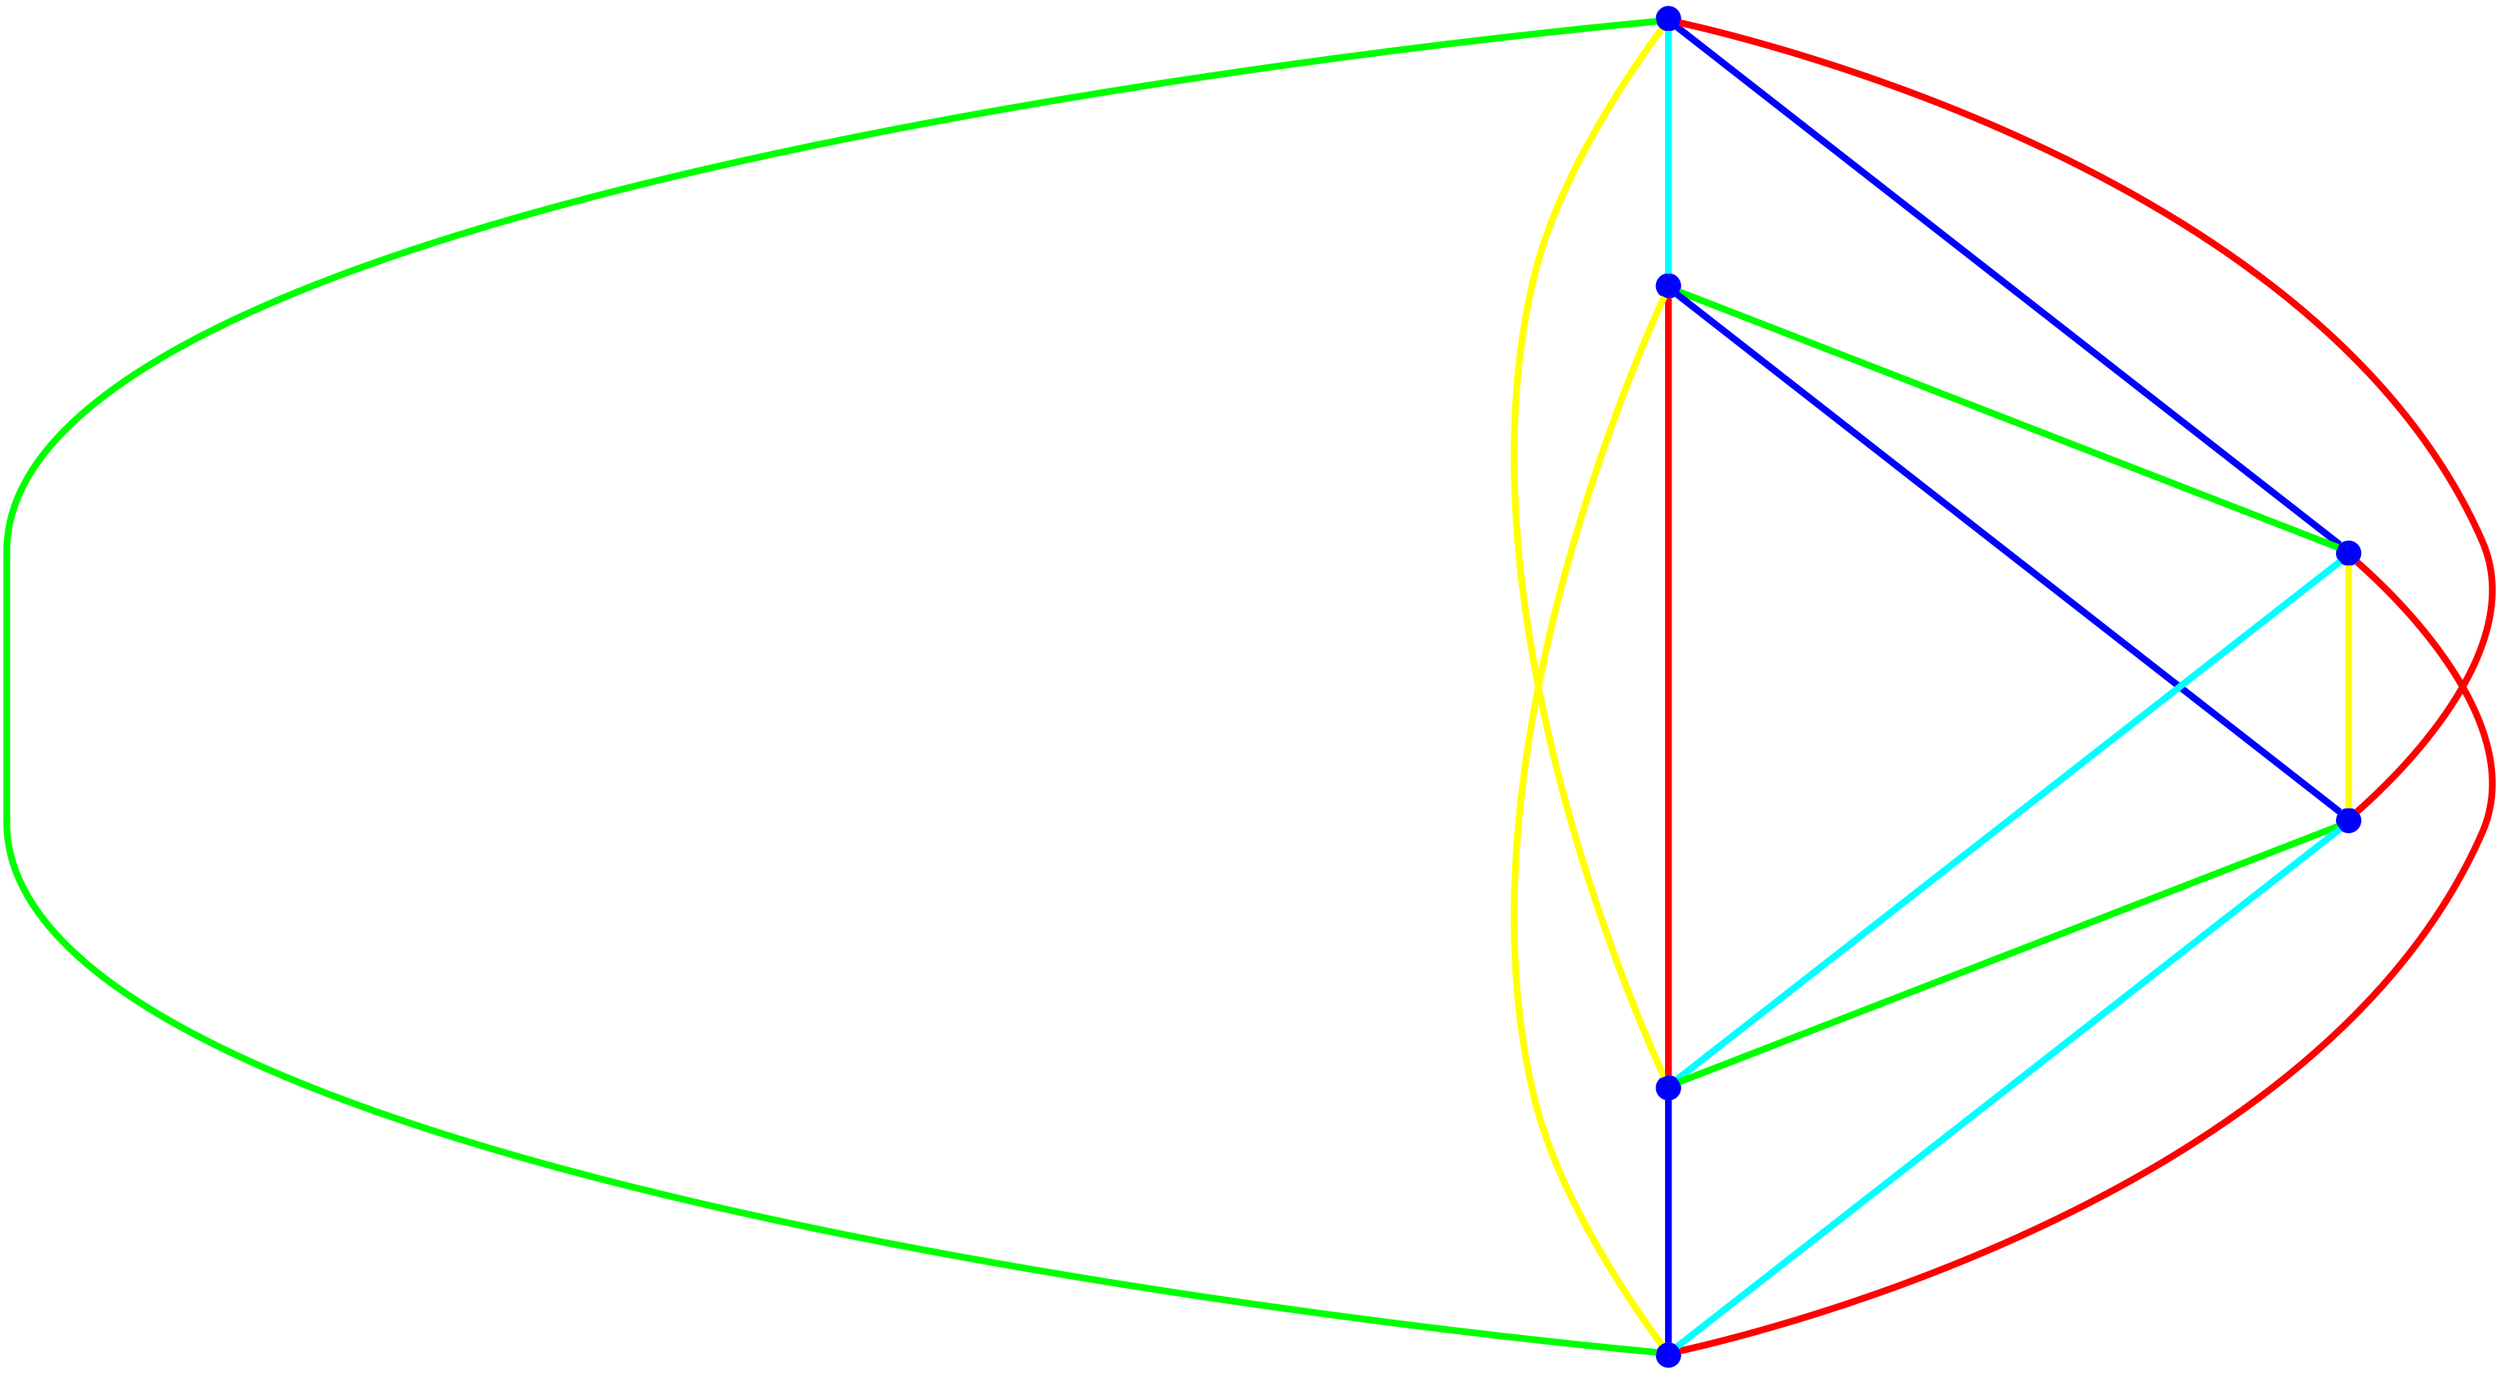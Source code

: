 graph {
ranksep=2
nodesep=2
node [label="" shape=circle style=filled fixedsize=true color=blue fillcolor=blue width=0.2];
"1" -- "2" [style="solid",penwidth="4",color="cyan"];
"1" -- "3" [style="solid",penwidth="4",color="blue"];
"1" -- "4" [style="solid",penwidth="4",color="red"];
"1" -- "5" [style="solid",penwidth="4",color="yellow"];
"1" -- "6" [style="solid",penwidth="4",color="green"];
"2" -- "3" [style="solid",penwidth="4",color="green"];
"2" -- "4" [style="solid",penwidth="4",color="blue"];
"2" -- "5" [style="solid",penwidth="4",color="red"];
"2" -- "6" [style="solid",penwidth="4",color="yellow"];
"3" -- "4" [style="solid",penwidth="4",color="yellow"];
"3" -- "5" [style="solid",penwidth="4",color="cyan"];
"3" -- "6" [style="solid",penwidth="4",color="red"];
"4" -- "5" [style="solid",penwidth="4",color="green"];
"4" -- "6" [style="solid",penwidth="4",color="cyan"];
"5" -- "6" [style="solid",penwidth="4",color="blue"];
}

